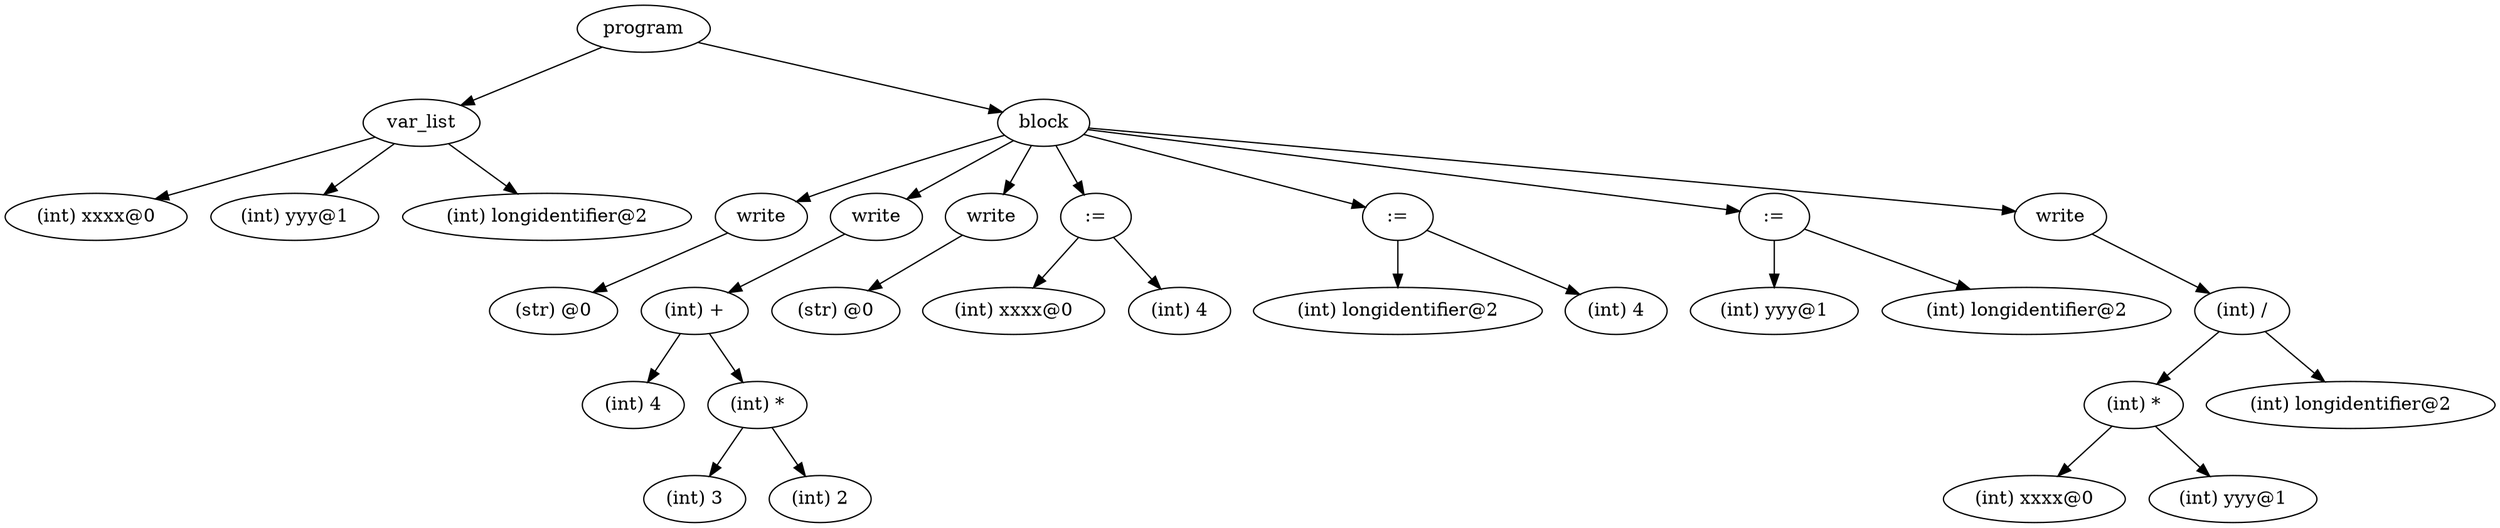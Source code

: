 digraph {
graph [ordering="out"];
node0[label="program"];
node1[label="var_list"];
node2[label="(int) xxxx@0"];
node1 -> node2;
node3[label="(int) yyy@1"];
node1 -> node3;
node4[label="(int) longidentifier@2"];
node1 -> node4;
node0 -> node1;
node5[label="block"];
node6[label="write"];
node7[label="(str) @0"];
node6 -> node7;
node5 -> node6;
node8[label="write"];
node9[label="(int) +"];
node10[label="(int) 4"];
node9 -> node10;
node11[label="(int) *"];
node12[label="(int) 3"];
node11 -> node12;
node13[label="(int) 2"];
node11 -> node13;
node9 -> node11;
node8 -> node9;
node5 -> node8;
node14[label="write"];
node15[label="(str) @0"];
node14 -> node15;
node5 -> node14;
node16[label=":="];
node17[label="(int) xxxx@0"];
node16 -> node17;
node18[label="(int) 4"];
node16 -> node18;
node5 -> node16;
node19[label=":="];
node20[label="(int) longidentifier@2"];
node19 -> node20;
node21[label="(int) 4"];
node19 -> node21;
node5 -> node19;
node22[label=":="];
node23[label="(int) yyy@1"];
node22 -> node23;
node24[label="(int) longidentifier@2"];
node22 -> node24;
node5 -> node22;
node25[label="write"];
node26[label="(int) /"];
node27[label="(int) *"];
node28[label="(int) xxxx@0"];
node27 -> node28;
node29[label="(int) yyy@1"];
node27 -> node29;
node26 -> node27;
node30[label="(int) longidentifier@2"];
node26 -> node30;
node25 -> node26;
node5 -> node25;
node0 -> node5;
}
